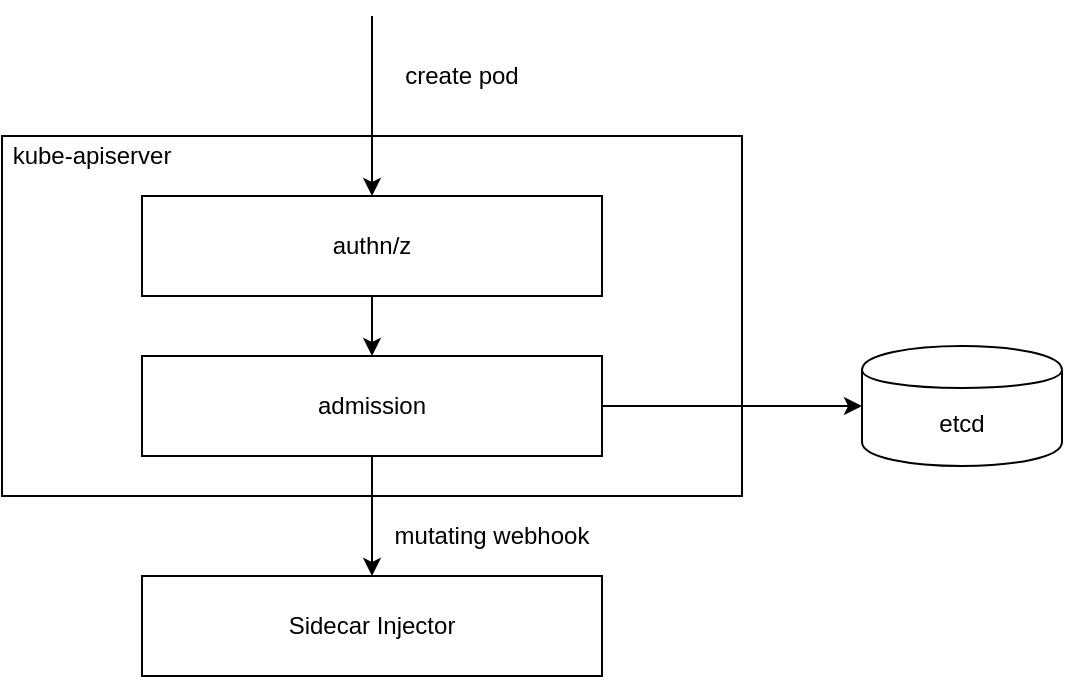 <mxfile version="12.6.5" type="device"><diagram id="DKxwkny1Ot3MdamOB2j2" name="Page-1"><mxGraphModel dx="1024" dy="592" grid="1" gridSize="10" guides="1" tooltips="1" connect="1" arrows="1" fold="1" page="1" pageScale="1" pageWidth="2339" pageHeight="3300" math="0" shadow="0"><root><mxCell id="0"/><mxCell id="1" parent="0"/><mxCell id="aURQRxqUaxQGAwKHrFL8-1" value="" style="rounded=0;whiteSpace=wrap;html=1;" vertex="1" parent="1"><mxGeometry x="230" y="210" width="370" height="180" as="geometry"/></mxCell><mxCell id="aURQRxqUaxQGAwKHrFL8-4" style="edgeStyle=orthogonalEdgeStyle;rounded=0;orthogonalLoop=1;jettySize=auto;html=1;" edge="1" parent="1" source="aURQRxqUaxQGAwKHrFL8-2" target="aURQRxqUaxQGAwKHrFL8-3"><mxGeometry relative="1" as="geometry"/></mxCell><mxCell id="aURQRxqUaxQGAwKHrFL8-10" style="edgeStyle=orthogonalEdgeStyle;rounded=0;orthogonalLoop=1;jettySize=auto;html=1;startArrow=classic;startFill=1;endArrow=none;endFill=0;" edge="1" parent="1" source="aURQRxqUaxQGAwKHrFL8-2"><mxGeometry relative="1" as="geometry"><mxPoint x="415" y="150" as="targetPoint"/></mxGeometry></mxCell><mxCell id="aURQRxqUaxQGAwKHrFL8-2" value="authn/z" style="rounded=0;whiteSpace=wrap;html=1;" vertex="1" parent="1"><mxGeometry x="300" y="240" width="230" height="50" as="geometry"/></mxCell><mxCell id="aURQRxqUaxQGAwKHrFL8-7" style="edgeStyle=orthogonalEdgeStyle;rounded=0;orthogonalLoop=1;jettySize=auto;html=1;" edge="1" parent="1" source="aURQRxqUaxQGAwKHrFL8-3" target="aURQRxqUaxQGAwKHrFL8-6"><mxGeometry relative="1" as="geometry"/></mxCell><mxCell id="aURQRxqUaxQGAwKHrFL8-14" style="edgeStyle=orthogonalEdgeStyle;rounded=0;orthogonalLoop=1;jettySize=auto;html=1;entryX=0;entryY=0.5;entryDx=0;entryDy=0;startArrow=none;startFill=0;endArrow=classic;endFill=1;" edge="1" parent="1" source="aURQRxqUaxQGAwKHrFL8-3" target="aURQRxqUaxQGAwKHrFL8-13"><mxGeometry relative="1" as="geometry"/></mxCell><mxCell id="aURQRxqUaxQGAwKHrFL8-3" value="admission" style="rounded=0;whiteSpace=wrap;html=1;" vertex="1" parent="1"><mxGeometry x="300" y="320" width="230" height="50" as="geometry"/></mxCell><mxCell id="aURQRxqUaxQGAwKHrFL8-6" value="Sidecar Injector" style="rounded=0;whiteSpace=wrap;html=1;" vertex="1" parent="1"><mxGeometry x="300" y="430" width="230" height="50" as="geometry"/></mxCell><mxCell id="aURQRxqUaxQGAwKHrFL8-8" value="mutating webhook" style="text;html=1;strokeColor=none;fillColor=none;align=center;verticalAlign=middle;whiteSpace=wrap;rounded=0;" vertex="1" parent="1"><mxGeometry x="420" y="400" width="110" height="20" as="geometry"/></mxCell><mxCell id="aURQRxqUaxQGAwKHrFL8-9" value="kube-apiserver" style="text;html=1;strokeColor=none;fillColor=none;align=center;verticalAlign=middle;whiteSpace=wrap;rounded=0;" vertex="1" parent="1"><mxGeometry x="230" y="210" width="90" height="20" as="geometry"/></mxCell><mxCell id="aURQRxqUaxQGAwKHrFL8-11" value="create pod" style="text;html=1;strokeColor=none;fillColor=none;align=center;verticalAlign=middle;whiteSpace=wrap;rounded=0;" vertex="1" parent="1"><mxGeometry x="420" y="170" width="80" height="20" as="geometry"/></mxCell><mxCell id="aURQRxqUaxQGAwKHrFL8-13" value="etcd" style="shape=cylinder;whiteSpace=wrap;html=1;boundedLbl=1;backgroundOutline=1;" vertex="1" parent="1"><mxGeometry x="660" y="315" width="100" height="60" as="geometry"/></mxCell></root></mxGraphModel></diagram></mxfile>